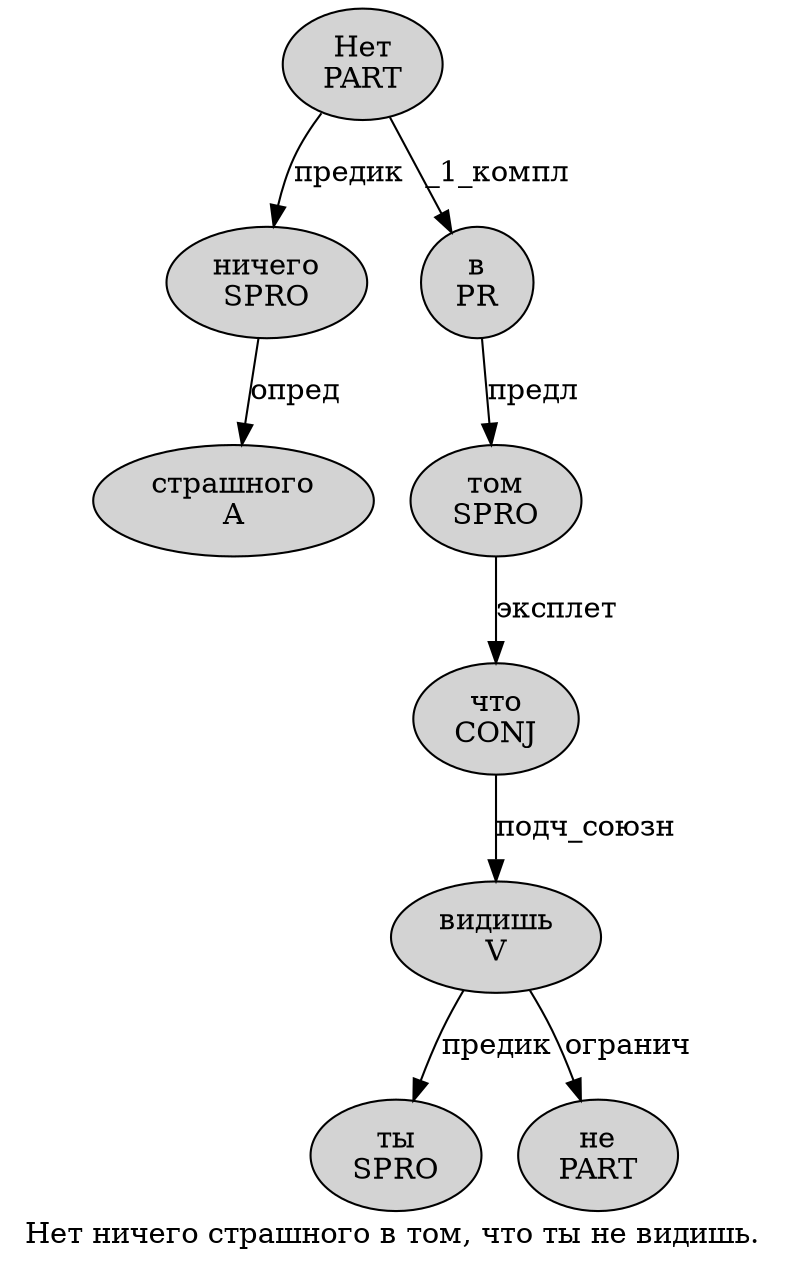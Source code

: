 digraph SENTENCE_1853 {
	graph [label="Нет ничего страшного в том, что ты не видишь."]
	node [style=filled]
		0 [label="Нет
PART" color="" fillcolor=lightgray penwidth=1 shape=ellipse]
		1 [label="ничего
SPRO" color="" fillcolor=lightgray penwidth=1 shape=ellipse]
		2 [label="страшного
A" color="" fillcolor=lightgray penwidth=1 shape=ellipse]
		3 [label="в
PR" color="" fillcolor=lightgray penwidth=1 shape=ellipse]
		4 [label="том
SPRO" color="" fillcolor=lightgray penwidth=1 shape=ellipse]
		6 [label="что
CONJ" color="" fillcolor=lightgray penwidth=1 shape=ellipse]
		7 [label="ты
SPRO" color="" fillcolor=lightgray penwidth=1 shape=ellipse]
		8 [label="не
PART" color="" fillcolor=lightgray penwidth=1 shape=ellipse]
		9 [label="видишь
V" color="" fillcolor=lightgray penwidth=1 shape=ellipse]
			0 -> 1 [label="предик"]
			0 -> 3 [label="_1_компл"]
			1 -> 2 [label="опред"]
			9 -> 7 [label="предик"]
			9 -> 8 [label="огранич"]
			4 -> 6 [label="эксплет"]
			3 -> 4 [label="предл"]
			6 -> 9 [label="подч_союзн"]
}